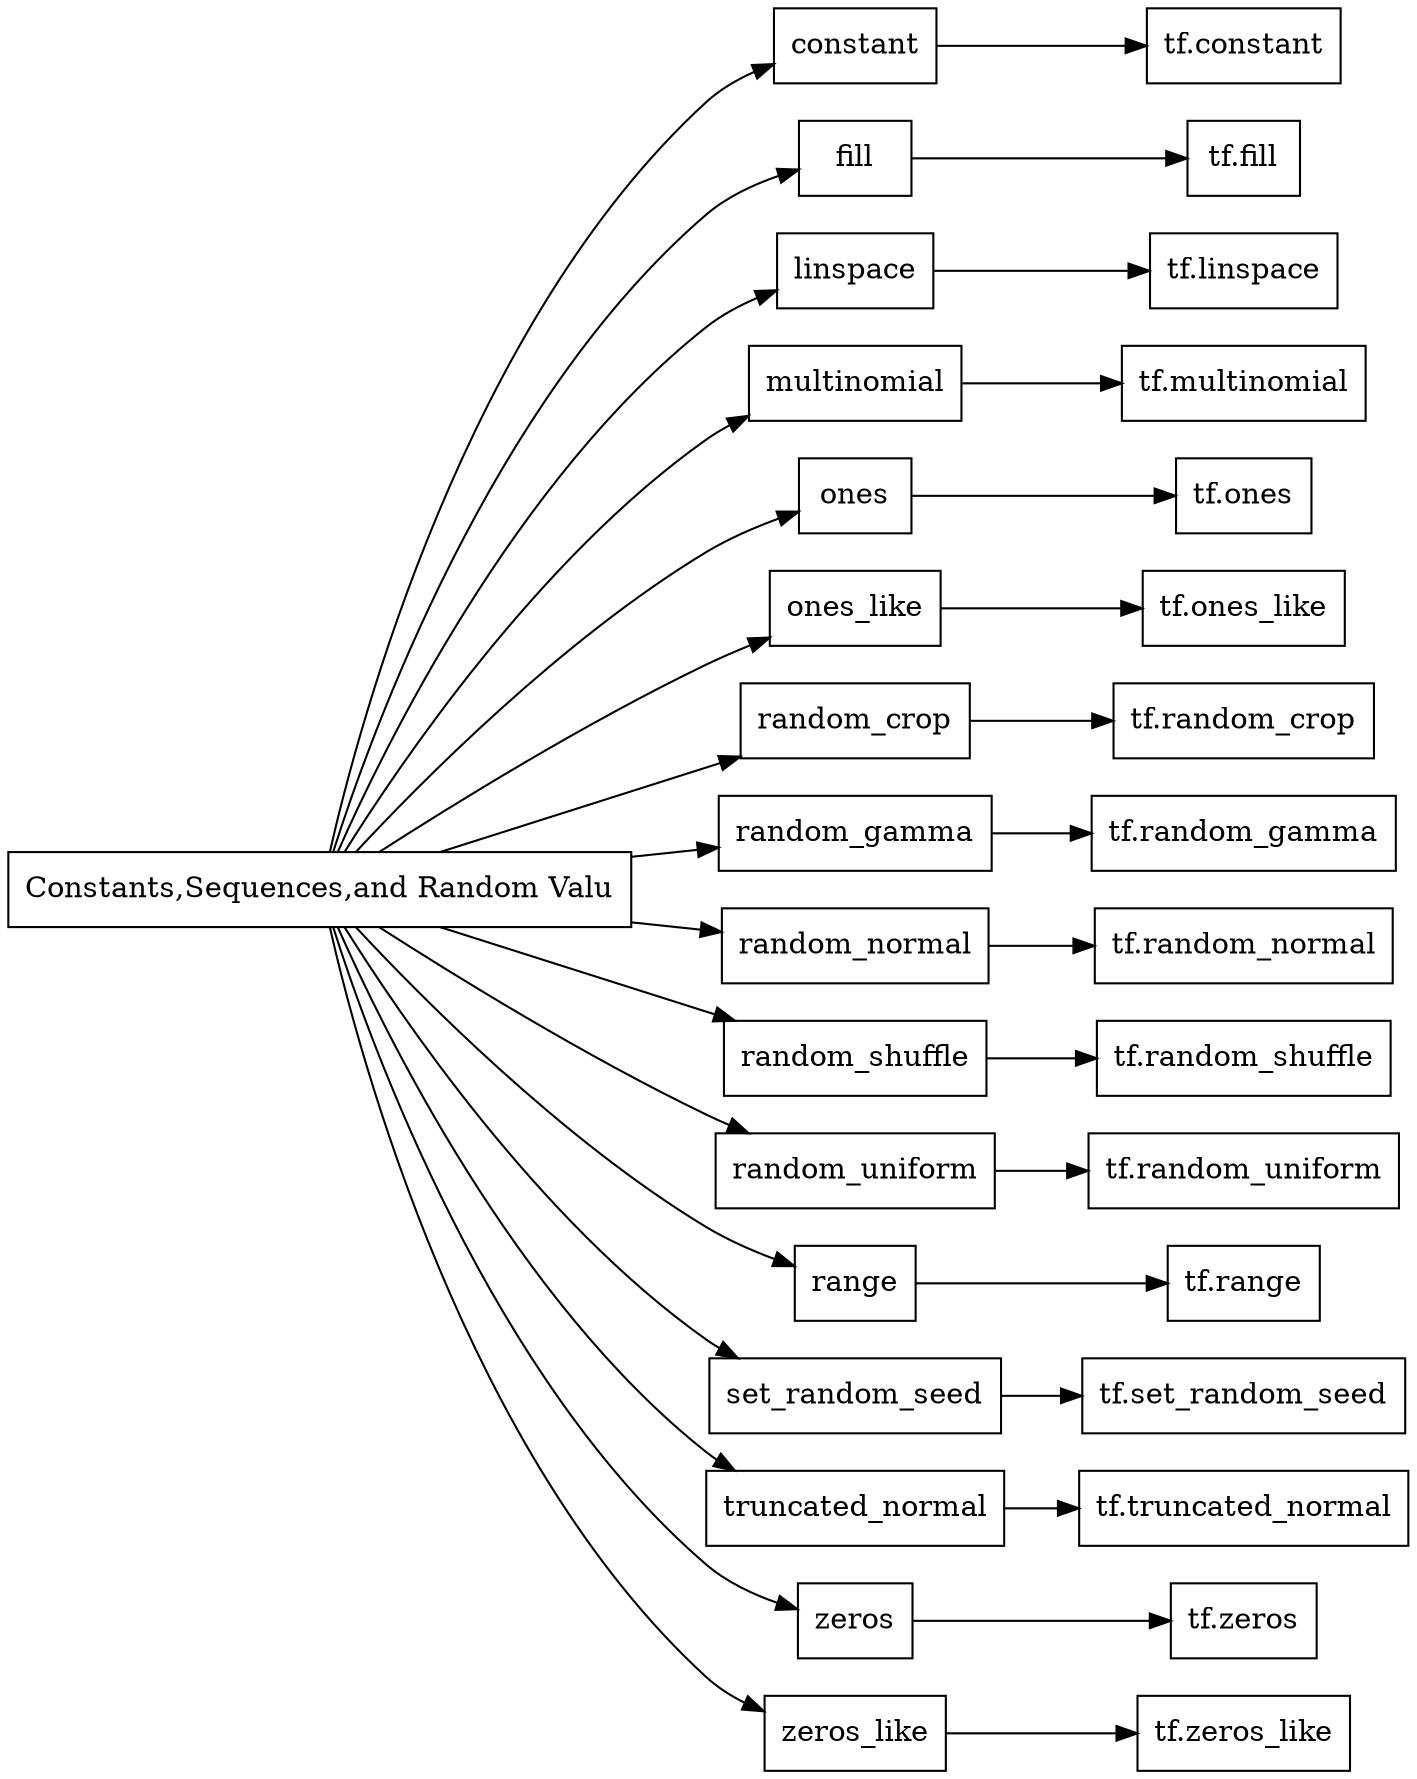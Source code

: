 digraph "Constants,Sequences,and Random Valu"{
rankdir="LR"
node [shape="box"]
		"Constants,Sequences,and Random Valu" -> "constant" -> "tf.constant";
		"Constants,Sequences,and Random Valu" -> "fill" -> "tf.fill";
		"Constants,Sequences,and Random Valu" -> "linspace" -> "tf.linspace";
		"Constants,Sequences,and Random Valu" -> "multinomial" -> "tf.multinomial";
		"Constants,Sequences,and Random Valu" -> "ones" -> "tf.ones";
		"Constants,Sequences,and Random Valu" -> "ones_like" -> "tf.ones_like";
		"Constants,Sequences,and Random Valu" -> "random_crop" -> "tf.random_crop";
		"Constants,Sequences,and Random Valu" -> "random_gamma" -> "tf.random_gamma";
		"Constants,Sequences,and Random Valu" -> "random_normal" -> "tf.random_normal";
		"Constants,Sequences,and Random Valu" -> "random_shuffle" -> "tf.random_shuffle";
		"Constants,Sequences,and Random Valu" -> "random_uniform" -> "tf.random_uniform";
		"Constants,Sequences,and Random Valu" -> "range" -> "tf.range";
		"Constants,Sequences,and Random Valu" -> "set_random_seed" -> "tf.set_random_seed";
		"Constants,Sequences,and Random Valu" -> "truncated_normal" -> "tf.truncated_normal";
		"Constants,Sequences,and Random Valu" -> "zeros" -> "tf.zeros";
		"Constants,Sequences,and Random Valu" -> "zeros_like" -> "tf.zeros_like";
}
